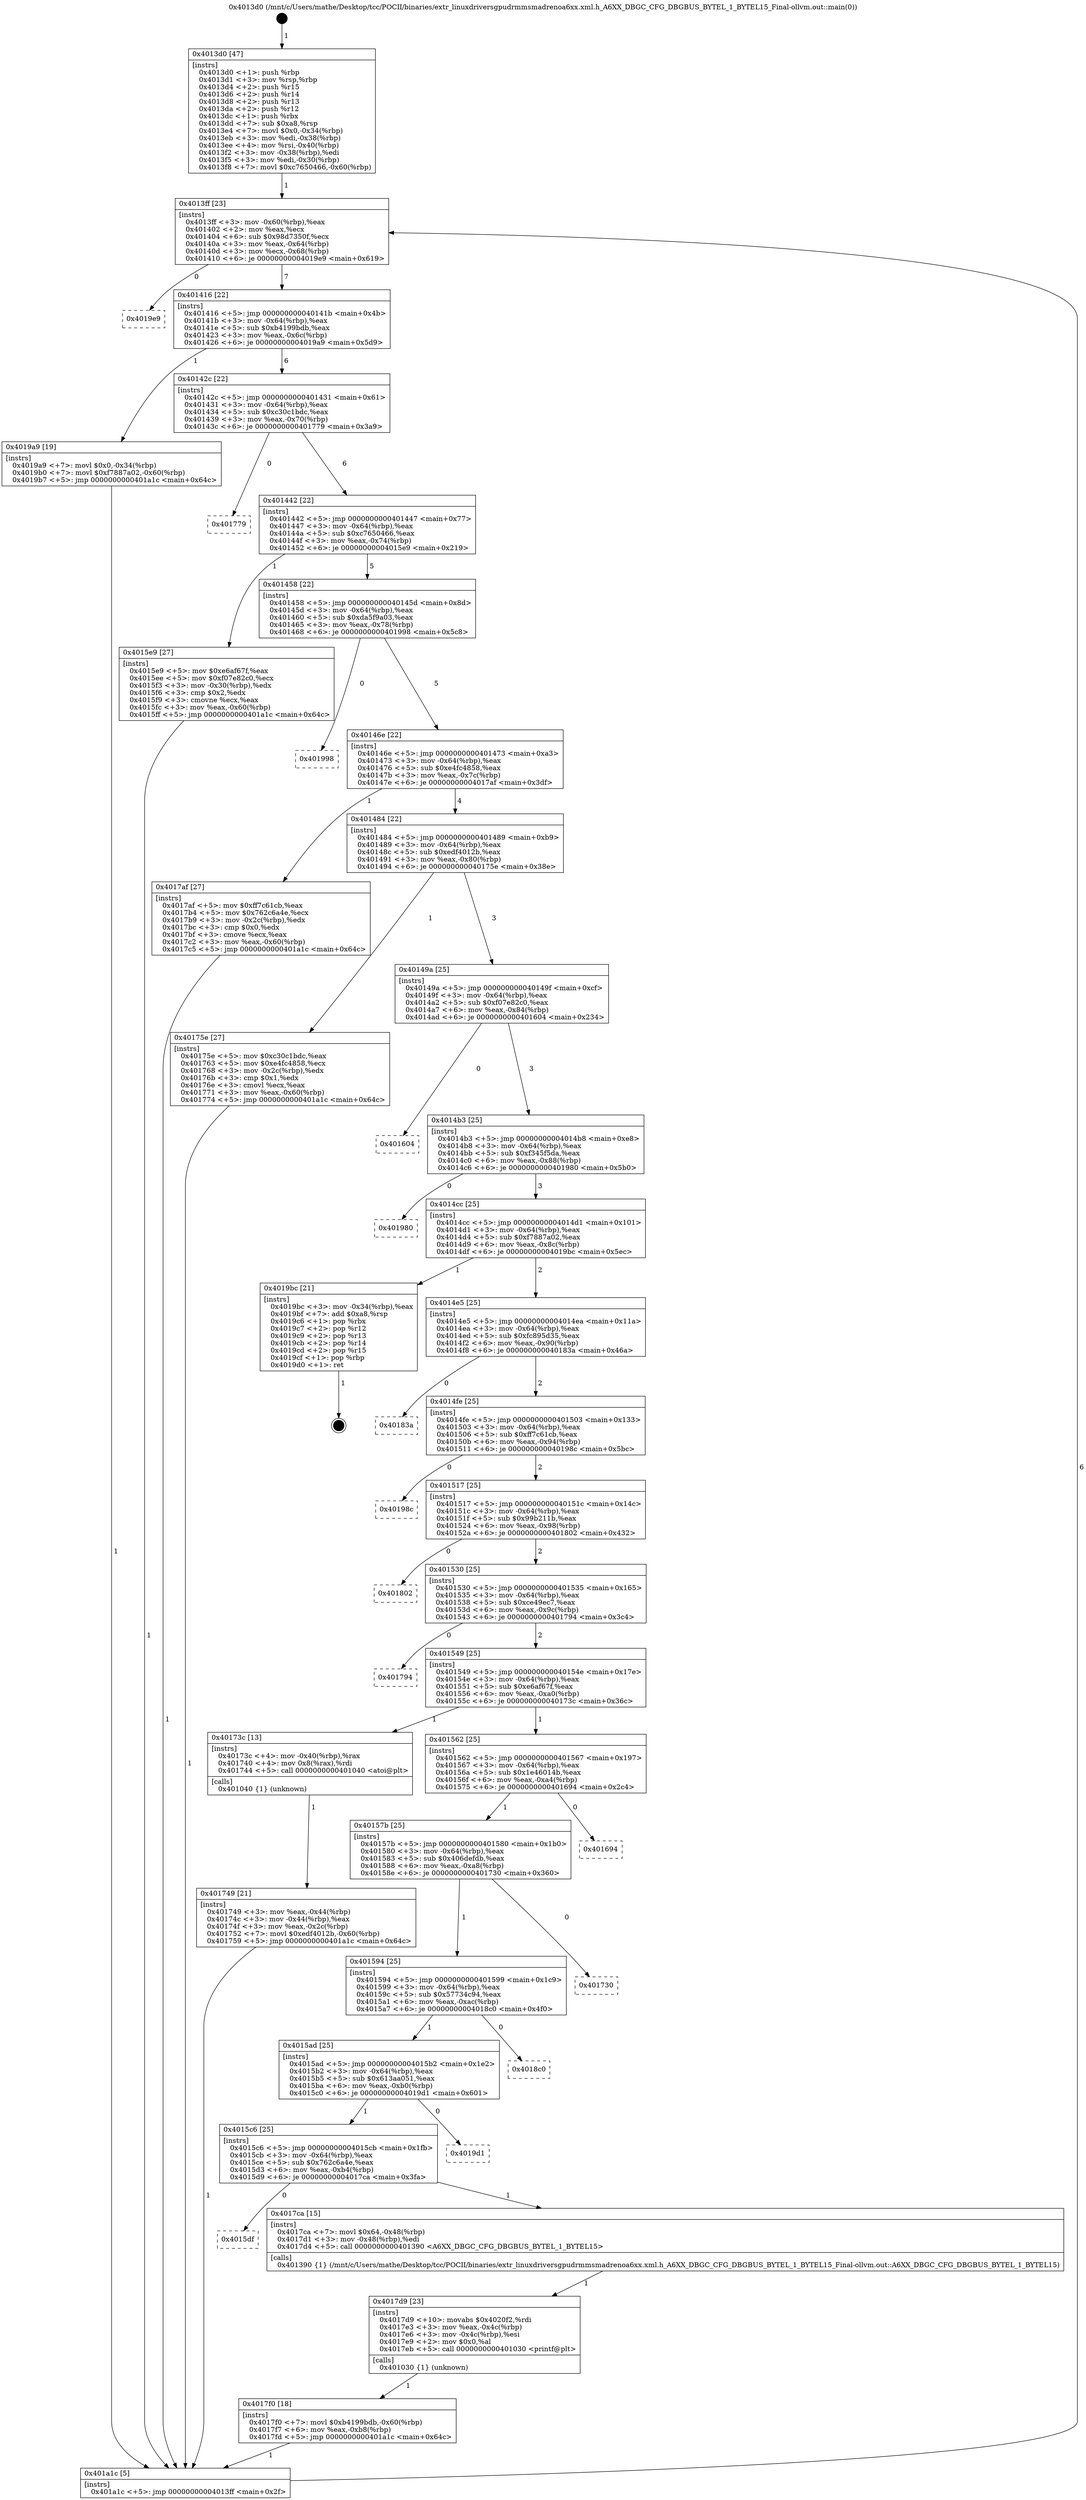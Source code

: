 digraph "0x4013d0" {
  label = "0x4013d0 (/mnt/c/Users/mathe/Desktop/tcc/POCII/binaries/extr_linuxdriversgpudrmmsmadrenoa6xx.xml.h_A6XX_DBGC_CFG_DBGBUS_BYTEL_1_BYTEL15_Final-ollvm.out::main(0))"
  labelloc = "t"
  node[shape=record]

  Entry [label="",width=0.3,height=0.3,shape=circle,fillcolor=black,style=filled]
  "0x4013ff" [label="{
     0x4013ff [23]\l
     | [instrs]\l
     &nbsp;&nbsp;0x4013ff \<+3\>: mov -0x60(%rbp),%eax\l
     &nbsp;&nbsp;0x401402 \<+2\>: mov %eax,%ecx\l
     &nbsp;&nbsp;0x401404 \<+6\>: sub $0x98d7350f,%ecx\l
     &nbsp;&nbsp;0x40140a \<+3\>: mov %eax,-0x64(%rbp)\l
     &nbsp;&nbsp;0x40140d \<+3\>: mov %ecx,-0x68(%rbp)\l
     &nbsp;&nbsp;0x401410 \<+6\>: je 00000000004019e9 \<main+0x619\>\l
  }"]
  "0x4019e9" [label="{
     0x4019e9\l
  }", style=dashed]
  "0x401416" [label="{
     0x401416 [22]\l
     | [instrs]\l
     &nbsp;&nbsp;0x401416 \<+5\>: jmp 000000000040141b \<main+0x4b\>\l
     &nbsp;&nbsp;0x40141b \<+3\>: mov -0x64(%rbp),%eax\l
     &nbsp;&nbsp;0x40141e \<+5\>: sub $0xb4199bdb,%eax\l
     &nbsp;&nbsp;0x401423 \<+3\>: mov %eax,-0x6c(%rbp)\l
     &nbsp;&nbsp;0x401426 \<+6\>: je 00000000004019a9 \<main+0x5d9\>\l
  }"]
  Exit [label="",width=0.3,height=0.3,shape=circle,fillcolor=black,style=filled,peripheries=2]
  "0x4019a9" [label="{
     0x4019a9 [19]\l
     | [instrs]\l
     &nbsp;&nbsp;0x4019a9 \<+7\>: movl $0x0,-0x34(%rbp)\l
     &nbsp;&nbsp;0x4019b0 \<+7\>: movl $0xf7887a02,-0x60(%rbp)\l
     &nbsp;&nbsp;0x4019b7 \<+5\>: jmp 0000000000401a1c \<main+0x64c\>\l
  }"]
  "0x40142c" [label="{
     0x40142c [22]\l
     | [instrs]\l
     &nbsp;&nbsp;0x40142c \<+5\>: jmp 0000000000401431 \<main+0x61\>\l
     &nbsp;&nbsp;0x401431 \<+3\>: mov -0x64(%rbp),%eax\l
     &nbsp;&nbsp;0x401434 \<+5\>: sub $0xc30c1bdc,%eax\l
     &nbsp;&nbsp;0x401439 \<+3\>: mov %eax,-0x70(%rbp)\l
     &nbsp;&nbsp;0x40143c \<+6\>: je 0000000000401779 \<main+0x3a9\>\l
  }"]
  "0x4017f0" [label="{
     0x4017f0 [18]\l
     | [instrs]\l
     &nbsp;&nbsp;0x4017f0 \<+7\>: movl $0xb4199bdb,-0x60(%rbp)\l
     &nbsp;&nbsp;0x4017f7 \<+6\>: mov %eax,-0xb8(%rbp)\l
     &nbsp;&nbsp;0x4017fd \<+5\>: jmp 0000000000401a1c \<main+0x64c\>\l
  }"]
  "0x401779" [label="{
     0x401779\l
  }", style=dashed]
  "0x401442" [label="{
     0x401442 [22]\l
     | [instrs]\l
     &nbsp;&nbsp;0x401442 \<+5\>: jmp 0000000000401447 \<main+0x77\>\l
     &nbsp;&nbsp;0x401447 \<+3\>: mov -0x64(%rbp),%eax\l
     &nbsp;&nbsp;0x40144a \<+5\>: sub $0xc7650466,%eax\l
     &nbsp;&nbsp;0x40144f \<+3\>: mov %eax,-0x74(%rbp)\l
     &nbsp;&nbsp;0x401452 \<+6\>: je 00000000004015e9 \<main+0x219\>\l
  }"]
  "0x4017d9" [label="{
     0x4017d9 [23]\l
     | [instrs]\l
     &nbsp;&nbsp;0x4017d9 \<+10\>: movabs $0x4020f2,%rdi\l
     &nbsp;&nbsp;0x4017e3 \<+3\>: mov %eax,-0x4c(%rbp)\l
     &nbsp;&nbsp;0x4017e6 \<+3\>: mov -0x4c(%rbp),%esi\l
     &nbsp;&nbsp;0x4017e9 \<+2\>: mov $0x0,%al\l
     &nbsp;&nbsp;0x4017eb \<+5\>: call 0000000000401030 \<printf@plt\>\l
     | [calls]\l
     &nbsp;&nbsp;0x401030 \{1\} (unknown)\l
  }"]
  "0x4015e9" [label="{
     0x4015e9 [27]\l
     | [instrs]\l
     &nbsp;&nbsp;0x4015e9 \<+5\>: mov $0xe6af67f,%eax\l
     &nbsp;&nbsp;0x4015ee \<+5\>: mov $0xf07e82c0,%ecx\l
     &nbsp;&nbsp;0x4015f3 \<+3\>: mov -0x30(%rbp),%edx\l
     &nbsp;&nbsp;0x4015f6 \<+3\>: cmp $0x2,%edx\l
     &nbsp;&nbsp;0x4015f9 \<+3\>: cmovne %ecx,%eax\l
     &nbsp;&nbsp;0x4015fc \<+3\>: mov %eax,-0x60(%rbp)\l
     &nbsp;&nbsp;0x4015ff \<+5\>: jmp 0000000000401a1c \<main+0x64c\>\l
  }"]
  "0x401458" [label="{
     0x401458 [22]\l
     | [instrs]\l
     &nbsp;&nbsp;0x401458 \<+5\>: jmp 000000000040145d \<main+0x8d\>\l
     &nbsp;&nbsp;0x40145d \<+3\>: mov -0x64(%rbp),%eax\l
     &nbsp;&nbsp;0x401460 \<+5\>: sub $0xda5f9a03,%eax\l
     &nbsp;&nbsp;0x401465 \<+3\>: mov %eax,-0x78(%rbp)\l
     &nbsp;&nbsp;0x401468 \<+6\>: je 0000000000401998 \<main+0x5c8\>\l
  }"]
  "0x401a1c" [label="{
     0x401a1c [5]\l
     | [instrs]\l
     &nbsp;&nbsp;0x401a1c \<+5\>: jmp 00000000004013ff \<main+0x2f\>\l
  }"]
  "0x4013d0" [label="{
     0x4013d0 [47]\l
     | [instrs]\l
     &nbsp;&nbsp;0x4013d0 \<+1\>: push %rbp\l
     &nbsp;&nbsp;0x4013d1 \<+3\>: mov %rsp,%rbp\l
     &nbsp;&nbsp;0x4013d4 \<+2\>: push %r15\l
     &nbsp;&nbsp;0x4013d6 \<+2\>: push %r14\l
     &nbsp;&nbsp;0x4013d8 \<+2\>: push %r13\l
     &nbsp;&nbsp;0x4013da \<+2\>: push %r12\l
     &nbsp;&nbsp;0x4013dc \<+1\>: push %rbx\l
     &nbsp;&nbsp;0x4013dd \<+7\>: sub $0xa8,%rsp\l
     &nbsp;&nbsp;0x4013e4 \<+7\>: movl $0x0,-0x34(%rbp)\l
     &nbsp;&nbsp;0x4013eb \<+3\>: mov %edi,-0x38(%rbp)\l
     &nbsp;&nbsp;0x4013ee \<+4\>: mov %rsi,-0x40(%rbp)\l
     &nbsp;&nbsp;0x4013f2 \<+3\>: mov -0x38(%rbp),%edi\l
     &nbsp;&nbsp;0x4013f5 \<+3\>: mov %edi,-0x30(%rbp)\l
     &nbsp;&nbsp;0x4013f8 \<+7\>: movl $0xc7650466,-0x60(%rbp)\l
  }"]
  "0x4015df" [label="{
     0x4015df\l
  }", style=dashed]
  "0x401998" [label="{
     0x401998\l
  }", style=dashed]
  "0x40146e" [label="{
     0x40146e [22]\l
     | [instrs]\l
     &nbsp;&nbsp;0x40146e \<+5\>: jmp 0000000000401473 \<main+0xa3\>\l
     &nbsp;&nbsp;0x401473 \<+3\>: mov -0x64(%rbp),%eax\l
     &nbsp;&nbsp;0x401476 \<+5\>: sub $0xe4fc4858,%eax\l
     &nbsp;&nbsp;0x40147b \<+3\>: mov %eax,-0x7c(%rbp)\l
     &nbsp;&nbsp;0x40147e \<+6\>: je 00000000004017af \<main+0x3df\>\l
  }"]
  "0x4017ca" [label="{
     0x4017ca [15]\l
     | [instrs]\l
     &nbsp;&nbsp;0x4017ca \<+7\>: movl $0x64,-0x48(%rbp)\l
     &nbsp;&nbsp;0x4017d1 \<+3\>: mov -0x48(%rbp),%edi\l
     &nbsp;&nbsp;0x4017d4 \<+5\>: call 0000000000401390 \<A6XX_DBGC_CFG_DBGBUS_BYTEL_1_BYTEL15\>\l
     | [calls]\l
     &nbsp;&nbsp;0x401390 \{1\} (/mnt/c/Users/mathe/Desktop/tcc/POCII/binaries/extr_linuxdriversgpudrmmsmadrenoa6xx.xml.h_A6XX_DBGC_CFG_DBGBUS_BYTEL_1_BYTEL15_Final-ollvm.out::A6XX_DBGC_CFG_DBGBUS_BYTEL_1_BYTEL15)\l
  }"]
  "0x4017af" [label="{
     0x4017af [27]\l
     | [instrs]\l
     &nbsp;&nbsp;0x4017af \<+5\>: mov $0xff7c61cb,%eax\l
     &nbsp;&nbsp;0x4017b4 \<+5\>: mov $0x762c6a4e,%ecx\l
     &nbsp;&nbsp;0x4017b9 \<+3\>: mov -0x2c(%rbp),%edx\l
     &nbsp;&nbsp;0x4017bc \<+3\>: cmp $0x0,%edx\l
     &nbsp;&nbsp;0x4017bf \<+3\>: cmove %ecx,%eax\l
     &nbsp;&nbsp;0x4017c2 \<+3\>: mov %eax,-0x60(%rbp)\l
     &nbsp;&nbsp;0x4017c5 \<+5\>: jmp 0000000000401a1c \<main+0x64c\>\l
  }"]
  "0x401484" [label="{
     0x401484 [22]\l
     | [instrs]\l
     &nbsp;&nbsp;0x401484 \<+5\>: jmp 0000000000401489 \<main+0xb9\>\l
     &nbsp;&nbsp;0x401489 \<+3\>: mov -0x64(%rbp),%eax\l
     &nbsp;&nbsp;0x40148c \<+5\>: sub $0xedf4012b,%eax\l
     &nbsp;&nbsp;0x401491 \<+3\>: mov %eax,-0x80(%rbp)\l
     &nbsp;&nbsp;0x401494 \<+6\>: je 000000000040175e \<main+0x38e\>\l
  }"]
  "0x4015c6" [label="{
     0x4015c6 [25]\l
     | [instrs]\l
     &nbsp;&nbsp;0x4015c6 \<+5\>: jmp 00000000004015cb \<main+0x1fb\>\l
     &nbsp;&nbsp;0x4015cb \<+3\>: mov -0x64(%rbp),%eax\l
     &nbsp;&nbsp;0x4015ce \<+5\>: sub $0x762c6a4e,%eax\l
     &nbsp;&nbsp;0x4015d3 \<+6\>: mov %eax,-0xb4(%rbp)\l
     &nbsp;&nbsp;0x4015d9 \<+6\>: je 00000000004017ca \<main+0x3fa\>\l
  }"]
  "0x40175e" [label="{
     0x40175e [27]\l
     | [instrs]\l
     &nbsp;&nbsp;0x40175e \<+5\>: mov $0xc30c1bdc,%eax\l
     &nbsp;&nbsp;0x401763 \<+5\>: mov $0xe4fc4858,%ecx\l
     &nbsp;&nbsp;0x401768 \<+3\>: mov -0x2c(%rbp),%edx\l
     &nbsp;&nbsp;0x40176b \<+3\>: cmp $0x1,%edx\l
     &nbsp;&nbsp;0x40176e \<+3\>: cmovl %ecx,%eax\l
     &nbsp;&nbsp;0x401771 \<+3\>: mov %eax,-0x60(%rbp)\l
     &nbsp;&nbsp;0x401774 \<+5\>: jmp 0000000000401a1c \<main+0x64c\>\l
  }"]
  "0x40149a" [label="{
     0x40149a [25]\l
     | [instrs]\l
     &nbsp;&nbsp;0x40149a \<+5\>: jmp 000000000040149f \<main+0xcf\>\l
     &nbsp;&nbsp;0x40149f \<+3\>: mov -0x64(%rbp),%eax\l
     &nbsp;&nbsp;0x4014a2 \<+5\>: sub $0xf07e82c0,%eax\l
     &nbsp;&nbsp;0x4014a7 \<+6\>: mov %eax,-0x84(%rbp)\l
     &nbsp;&nbsp;0x4014ad \<+6\>: je 0000000000401604 \<main+0x234\>\l
  }"]
  "0x4019d1" [label="{
     0x4019d1\l
  }", style=dashed]
  "0x401604" [label="{
     0x401604\l
  }", style=dashed]
  "0x4014b3" [label="{
     0x4014b3 [25]\l
     | [instrs]\l
     &nbsp;&nbsp;0x4014b3 \<+5\>: jmp 00000000004014b8 \<main+0xe8\>\l
     &nbsp;&nbsp;0x4014b8 \<+3\>: mov -0x64(%rbp),%eax\l
     &nbsp;&nbsp;0x4014bb \<+5\>: sub $0xf345f5da,%eax\l
     &nbsp;&nbsp;0x4014c0 \<+6\>: mov %eax,-0x88(%rbp)\l
     &nbsp;&nbsp;0x4014c6 \<+6\>: je 0000000000401980 \<main+0x5b0\>\l
  }"]
  "0x4015ad" [label="{
     0x4015ad [25]\l
     | [instrs]\l
     &nbsp;&nbsp;0x4015ad \<+5\>: jmp 00000000004015b2 \<main+0x1e2\>\l
     &nbsp;&nbsp;0x4015b2 \<+3\>: mov -0x64(%rbp),%eax\l
     &nbsp;&nbsp;0x4015b5 \<+5\>: sub $0x613aa051,%eax\l
     &nbsp;&nbsp;0x4015ba \<+6\>: mov %eax,-0xb0(%rbp)\l
     &nbsp;&nbsp;0x4015c0 \<+6\>: je 00000000004019d1 \<main+0x601\>\l
  }"]
  "0x401980" [label="{
     0x401980\l
  }", style=dashed]
  "0x4014cc" [label="{
     0x4014cc [25]\l
     | [instrs]\l
     &nbsp;&nbsp;0x4014cc \<+5\>: jmp 00000000004014d1 \<main+0x101\>\l
     &nbsp;&nbsp;0x4014d1 \<+3\>: mov -0x64(%rbp),%eax\l
     &nbsp;&nbsp;0x4014d4 \<+5\>: sub $0xf7887a02,%eax\l
     &nbsp;&nbsp;0x4014d9 \<+6\>: mov %eax,-0x8c(%rbp)\l
     &nbsp;&nbsp;0x4014df \<+6\>: je 00000000004019bc \<main+0x5ec\>\l
  }"]
  "0x4018c0" [label="{
     0x4018c0\l
  }", style=dashed]
  "0x4019bc" [label="{
     0x4019bc [21]\l
     | [instrs]\l
     &nbsp;&nbsp;0x4019bc \<+3\>: mov -0x34(%rbp),%eax\l
     &nbsp;&nbsp;0x4019bf \<+7\>: add $0xa8,%rsp\l
     &nbsp;&nbsp;0x4019c6 \<+1\>: pop %rbx\l
     &nbsp;&nbsp;0x4019c7 \<+2\>: pop %r12\l
     &nbsp;&nbsp;0x4019c9 \<+2\>: pop %r13\l
     &nbsp;&nbsp;0x4019cb \<+2\>: pop %r14\l
     &nbsp;&nbsp;0x4019cd \<+2\>: pop %r15\l
     &nbsp;&nbsp;0x4019cf \<+1\>: pop %rbp\l
     &nbsp;&nbsp;0x4019d0 \<+1\>: ret\l
  }"]
  "0x4014e5" [label="{
     0x4014e5 [25]\l
     | [instrs]\l
     &nbsp;&nbsp;0x4014e5 \<+5\>: jmp 00000000004014ea \<main+0x11a\>\l
     &nbsp;&nbsp;0x4014ea \<+3\>: mov -0x64(%rbp),%eax\l
     &nbsp;&nbsp;0x4014ed \<+5\>: sub $0xfc895d35,%eax\l
     &nbsp;&nbsp;0x4014f2 \<+6\>: mov %eax,-0x90(%rbp)\l
     &nbsp;&nbsp;0x4014f8 \<+6\>: je 000000000040183a \<main+0x46a\>\l
  }"]
  "0x401594" [label="{
     0x401594 [25]\l
     | [instrs]\l
     &nbsp;&nbsp;0x401594 \<+5\>: jmp 0000000000401599 \<main+0x1c9\>\l
     &nbsp;&nbsp;0x401599 \<+3\>: mov -0x64(%rbp),%eax\l
     &nbsp;&nbsp;0x40159c \<+5\>: sub $0x57734c94,%eax\l
     &nbsp;&nbsp;0x4015a1 \<+6\>: mov %eax,-0xac(%rbp)\l
     &nbsp;&nbsp;0x4015a7 \<+6\>: je 00000000004018c0 \<main+0x4f0\>\l
  }"]
  "0x40183a" [label="{
     0x40183a\l
  }", style=dashed]
  "0x4014fe" [label="{
     0x4014fe [25]\l
     | [instrs]\l
     &nbsp;&nbsp;0x4014fe \<+5\>: jmp 0000000000401503 \<main+0x133\>\l
     &nbsp;&nbsp;0x401503 \<+3\>: mov -0x64(%rbp),%eax\l
     &nbsp;&nbsp;0x401506 \<+5\>: sub $0xff7c61cb,%eax\l
     &nbsp;&nbsp;0x40150b \<+6\>: mov %eax,-0x94(%rbp)\l
     &nbsp;&nbsp;0x401511 \<+6\>: je 000000000040198c \<main+0x5bc\>\l
  }"]
  "0x401730" [label="{
     0x401730\l
  }", style=dashed]
  "0x40198c" [label="{
     0x40198c\l
  }", style=dashed]
  "0x401517" [label="{
     0x401517 [25]\l
     | [instrs]\l
     &nbsp;&nbsp;0x401517 \<+5\>: jmp 000000000040151c \<main+0x14c\>\l
     &nbsp;&nbsp;0x40151c \<+3\>: mov -0x64(%rbp),%eax\l
     &nbsp;&nbsp;0x40151f \<+5\>: sub $0x99b211b,%eax\l
     &nbsp;&nbsp;0x401524 \<+6\>: mov %eax,-0x98(%rbp)\l
     &nbsp;&nbsp;0x40152a \<+6\>: je 0000000000401802 \<main+0x432\>\l
  }"]
  "0x40157b" [label="{
     0x40157b [25]\l
     | [instrs]\l
     &nbsp;&nbsp;0x40157b \<+5\>: jmp 0000000000401580 \<main+0x1b0\>\l
     &nbsp;&nbsp;0x401580 \<+3\>: mov -0x64(%rbp),%eax\l
     &nbsp;&nbsp;0x401583 \<+5\>: sub $0x406defdb,%eax\l
     &nbsp;&nbsp;0x401588 \<+6\>: mov %eax,-0xa8(%rbp)\l
     &nbsp;&nbsp;0x40158e \<+6\>: je 0000000000401730 \<main+0x360\>\l
  }"]
  "0x401802" [label="{
     0x401802\l
  }", style=dashed]
  "0x401530" [label="{
     0x401530 [25]\l
     | [instrs]\l
     &nbsp;&nbsp;0x401530 \<+5\>: jmp 0000000000401535 \<main+0x165\>\l
     &nbsp;&nbsp;0x401535 \<+3\>: mov -0x64(%rbp),%eax\l
     &nbsp;&nbsp;0x401538 \<+5\>: sub $0xce49ec7,%eax\l
     &nbsp;&nbsp;0x40153d \<+6\>: mov %eax,-0x9c(%rbp)\l
     &nbsp;&nbsp;0x401543 \<+6\>: je 0000000000401794 \<main+0x3c4\>\l
  }"]
  "0x401694" [label="{
     0x401694\l
  }", style=dashed]
  "0x401794" [label="{
     0x401794\l
  }", style=dashed]
  "0x401549" [label="{
     0x401549 [25]\l
     | [instrs]\l
     &nbsp;&nbsp;0x401549 \<+5\>: jmp 000000000040154e \<main+0x17e\>\l
     &nbsp;&nbsp;0x40154e \<+3\>: mov -0x64(%rbp),%eax\l
     &nbsp;&nbsp;0x401551 \<+5\>: sub $0xe6af67f,%eax\l
     &nbsp;&nbsp;0x401556 \<+6\>: mov %eax,-0xa0(%rbp)\l
     &nbsp;&nbsp;0x40155c \<+6\>: je 000000000040173c \<main+0x36c\>\l
  }"]
  "0x401749" [label="{
     0x401749 [21]\l
     | [instrs]\l
     &nbsp;&nbsp;0x401749 \<+3\>: mov %eax,-0x44(%rbp)\l
     &nbsp;&nbsp;0x40174c \<+3\>: mov -0x44(%rbp),%eax\l
     &nbsp;&nbsp;0x40174f \<+3\>: mov %eax,-0x2c(%rbp)\l
     &nbsp;&nbsp;0x401752 \<+7\>: movl $0xedf4012b,-0x60(%rbp)\l
     &nbsp;&nbsp;0x401759 \<+5\>: jmp 0000000000401a1c \<main+0x64c\>\l
  }"]
  "0x40173c" [label="{
     0x40173c [13]\l
     | [instrs]\l
     &nbsp;&nbsp;0x40173c \<+4\>: mov -0x40(%rbp),%rax\l
     &nbsp;&nbsp;0x401740 \<+4\>: mov 0x8(%rax),%rdi\l
     &nbsp;&nbsp;0x401744 \<+5\>: call 0000000000401040 \<atoi@plt\>\l
     | [calls]\l
     &nbsp;&nbsp;0x401040 \{1\} (unknown)\l
  }"]
  "0x401562" [label="{
     0x401562 [25]\l
     | [instrs]\l
     &nbsp;&nbsp;0x401562 \<+5\>: jmp 0000000000401567 \<main+0x197\>\l
     &nbsp;&nbsp;0x401567 \<+3\>: mov -0x64(%rbp),%eax\l
     &nbsp;&nbsp;0x40156a \<+5\>: sub $0x1e46014b,%eax\l
     &nbsp;&nbsp;0x40156f \<+6\>: mov %eax,-0xa4(%rbp)\l
     &nbsp;&nbsp;0x401575 \<+6\>: je 0000000000401694 \<main+0x2c4\>\l
  }"]
  Entry -> "0x4013d0" [label=" 1"]
  "0x4013ff" -> "0x4019e9" [label=" 0"]
  "0x4013ff" -> "0x401416" [label=" 7"]
  "0x4019bc" -> Exit [label=" 1"]
  "0x401416" -> "0x4019a9" [label=" 1"]
  "0x401416" -> "0x40142c" [label=" 6"]
  "0x4019a9" -> "0x401a1c" [label=" 1"]
  "0x40142c" -> "0x401779" [label=" 0"]
  "0x40142c" -> "0x401442" [label=" 6"]
  "0x4017f0" -> "0x401a1c" [label=" 1"]
  "0x401442" -> "0x4015e9" [label=" 1"]
  "0x401442" -> "0x401458" [label=" 5"]
  "0x4015e9" -> "0x401a1c" [label=" 1"]
  "0x4013d0" -> "0x4013ff" [label=" 1"]
  "0x401a1c" -> "0x4013ff" [label=" 6"]
  "0x4017d9" -> "0x4017f0" [label=" 1"]
  "0x401458" -> "0x401998" [label=" 0"]
  "0x401458" -> "0x40146e" [label=" 5"]
  "0x4017ca" -> "0x4017d9" [label=" 1"]
  "0x40146e" -> "0x4017af" [label=" 1"]
  "0x40146e" -> "0x401484" [label=" 4"]
  "0x4015c6" -> "0x4015df" [label=" 0"]
  "0x401484" -> "0x40175e" [label=" 1"]
  "0x401484" -> "0x40149a" [label=" 3"]
  "0x4015c6" -> "0x4017ca" [label=" 1"]
  "0x40149a" -> "0x401604" [label=" 0"]
  "0x40149a" -> "0x4014b3" [label=" 3"]
  "0x4015ad" -> "0x4015c6" [label=" 1"]
  "0x4014b3" -> "0x401980" [label=" 0"]
  "0x4014b3" -> "0x4014cc" [label=" 3"]
  "0x4015ad" -> "0x4019d1" [label=" 0"]
  "0x4014cc" -> "0x4019bc" [label=" 1"]
  "0x4014cc" -> "0x4014e5" [label=" 2"]
  "0x401594" -> "0x4015ad" [label=" 1"]
  "0x4014e5" -> "0x40183a" [label=" 0"]
  "0x4014e5" -> "0x4014fe" [label=" 2"]
  "0x401594" -> "0x4018c0" [label=" 0"]
  "0x4014fe" -> "0x40198c" [label=" 0"]
  "0x4014fe" -> "0x401517" [label=" 2"]
  "0x40157b" -> "0x401594" [label=" 1"]
  "0x401517" -> "0x401802" [label=" 0"]
  "0x401517" -> "0x401530" [label=" 2"]
  "0x40157b" -> "0x401730" [label=" 0"]
  "0x401530" -> "0x401794" [label=" 0"]
  "0x401530" -> "0x401549" [label=" 2"]
  "0x401562" -> "0x40157b" [label=" 1"]
  "0x401549" -> "0x40173c" [label=" 1"]
  "0x401549" -> "0x401562" [label=" 1"]
  "0x40173c" -> "0x401749" [label=" 1"]
  "0x401749" -> "0x401a1c" [label=" 1"]
  "0x40175e" -> "0x401a1c" [label=" 1"]
  "0x4017af" -> "0x401a1c" [label=" 1"]
  "0x401562" -> "0x401694" [label=" 0"]
}
